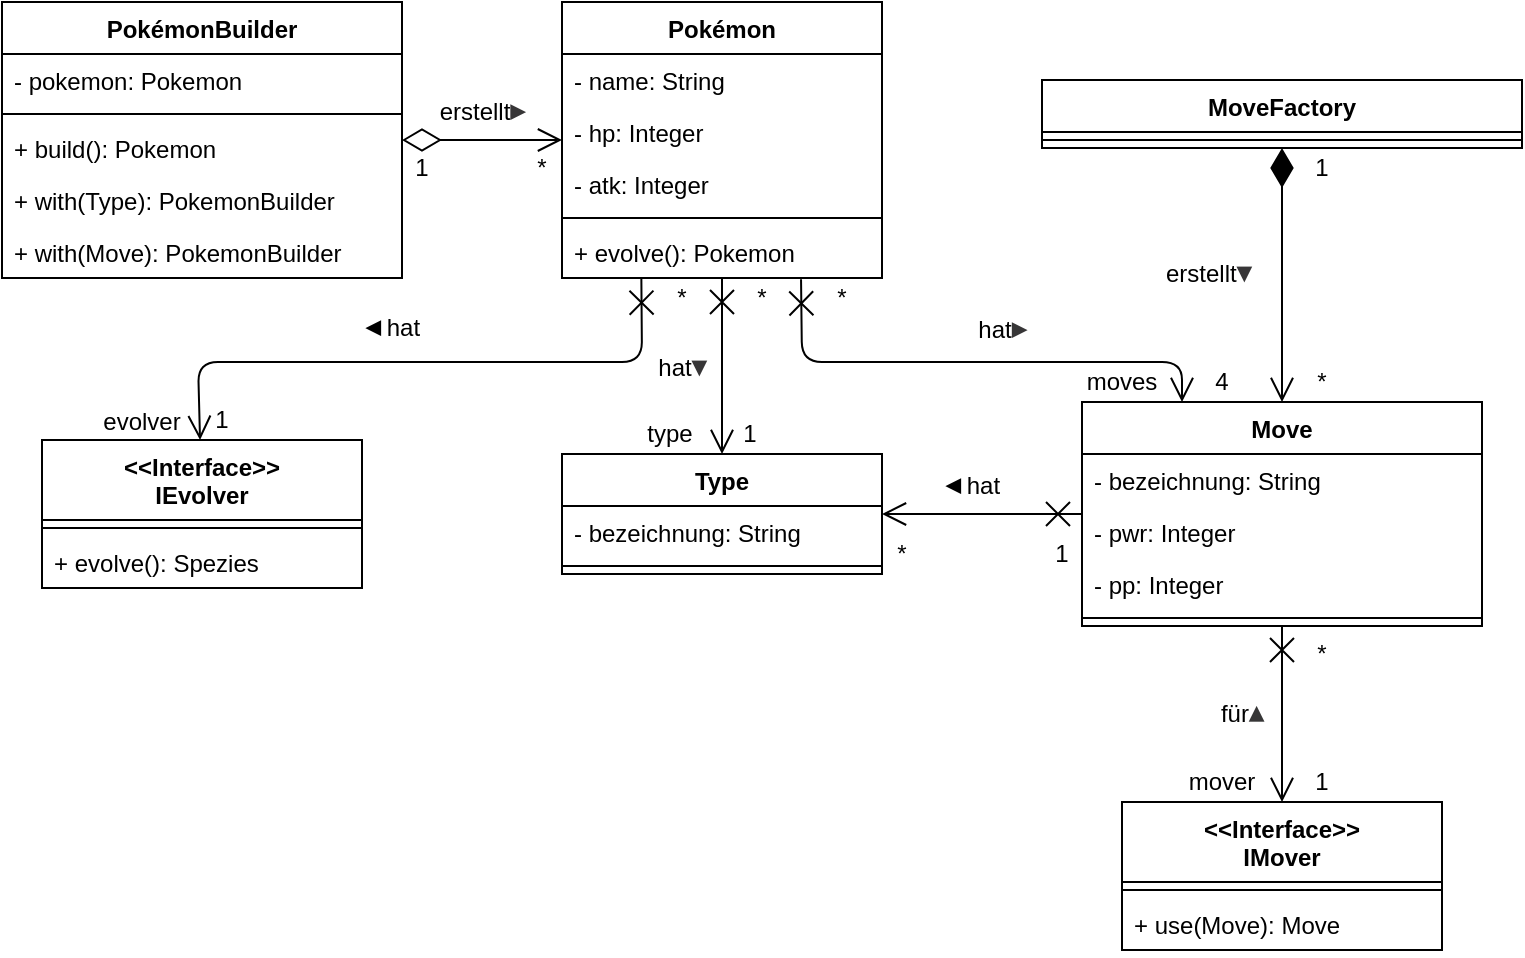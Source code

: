 <mxfile version="15.1.3" type="device"><diagram id="-PFFVhAdtls2zsqNMGHh" name="Seite-1"><mxGraphModel dx="1086" dy="806" grid="1" gridSize="10" guides="1" tooltips="1" connect="1" arrows="1" fold="1" page="1" pageScale="1" pageWidth="827" pageHeight="1169" math="0" shadow="0"><root><mxCell id="0"/><mxCell id="1" parent="0"/><mxCell id="fDHwg2atX84vYEA_0N4M-1" value="Pokémon" style="swimlane;fontStyle=1;align=center;verticalAlign=top;childLayout=stackLayout;horizontal=1;startSize=26;horizontalStack=0;resizeParent=1;resizeParentMax=0;resizeLast=0;collapsible=1;marginBottom=0;" parent="1" vertex="1"><mxGeometry x="320" y="40" width="160" height="138" as="geometry"/></mxCell><mxCell id="fDHwg2atX84vYEA_0N4M-2" value="- name: String" style="text;strokeColor=none;fillColor=none;align=left;verticalAlign=top;spacingLeft=4;spacingRight=4;overflow=hidden;rotatable=0;points=[[0,0.5],[1,0.5]];portConstraint=eastwest;" parent="fDHwg2atX84vYEA_0N4M-1" vertex="1"><mxGeometry y="26" width="160" height="26" as="geometry"/></mxCell><mxCell id="fDHwg2atX84vYEA_0N4M-5" value="- hp: Integer" style="text;strokeColor=none;fillColor=none;align=left;verticalAlign=top;spacingLeft=4;spacingRight=4;overflow=hidden;rotatable=0;points=[[0,0.5],[1,0.5]];portConstraint=eastwest;" parent="fDHwg2atX84vYEA_0N4M-1" vertex="1"><mxGeometry y="52" width="160" height="26" as="geometry"/></mxCell><mxCell id="fDHwg2atX84vYEA_0N4M-6" value="- atk: Integer" style="text;strokeColor=none;fillColor=none;align=left;verticalAlign=top;spacingLeft=4;spacingRight=4;overflow=hidden;rotatable=0;points=[[0,0.5],[1,0.5]];portConstraint=eastwest;" parent="fDHwg2atX84vYEA_0N4M-1" vertex="1"><mxGeometry y="78" width="160" height="26" as="geometry"/></mxCell><mxCell id="fDHwg2atX84vYEA_0N4M-3" value="" style="line;strokeWidth=1;fillColor=none;align=left;verticalAlign=middle;spacingTop=-1;spacingLeft=3;spacingRight=3;rotatable=0;labelPosition=right;points=[];portConstraint=eastwest;" parent="fDHwg2atX84vYEA_0N4M-1" vertex="1"><mxGeometry y="104" width="160" height="8" as="geometry"/></mxCell><mxCell id="fDHwg2atX84vYEA_0N4M-52" value="+ evolve(): Pokemon" style="text;strokeColor=none;fillColor=none;align=left;verticalAlign=top;spacingLeft=4;spacingRight=4;overflow=hidden;rotatable=0;points=[[0,0.5],[1,0.5]];portConstraint=eastwest;" parent="fDHwg2atX84vYEA_0N4M-1" vertex="1"><mxGeometry y="112" width="160" height="26" as="geometry"/></mxCell><mxCell id="fDHwg2atX84vYEA_0N4M-9" value="PokémonBuilder" style="swimlane;fontStyle=1;align=center;verticalAlign=top;childLayout=stackLayout;horizontal=1;startSize=26;horizontalStack=0;resizeParent=1;resizeParentMax=0;resizeLast=0;collapsible=1;marginBottom=0;" parent="1" vertex="1"><mxGeometry x="40" y="40" width="200" height="138" as="geometry"/></mxCell><mxCell id="fDHwg2atX84vYEA_0N4M-16" value="- pokemon: Pokemon" style="text;strokeColor=none;fillColor=none;align=left;verticalAlign=top;spacingLeft=4;spacingRight=4;overflow=hidden;rotatable=0;points=[[0,0.5],[1,0.5]];portConstraint=eastwest;" parent="fDHwg2atX84vYEA_0N4M-9" vertex="1"><mxGeometry y="26" width="200" height="26" as="geometry"/></mxCell><mxCell id="fDHwg2atX84vYEA_0N4M-11" value="" style="line;strokeWidth=1;fillColor=none;align=left;verticalAlign=middle;spacingTop=-1;spacingLeft=3;spacingRight=3;rotatable=0;labelPosition=right;points=[];portConstraint=eastwest;" parent="fDHwg2atX84vYEA_0N4M-9" vertex="1"><mxGeometry y="52" width="200" height="8" as="geometry"/></mxCell><mxCell id="fDHwg2atX84vYEA_0N4M-67" value="+ build(): Pokemon" style="text;strokeColor=none;fillColor=none;align=left;verticalAlign=top;spacingLeft=4;spacingRight=4;overflow=hidden;rotatable=0;points=[[0,0.5],[1,0.5]];portConstraint=eastwest;" parent="fDHwg2atX84vYEA_0N4M-9" vertex="1"><mxGeometry y="60" width="200" height="26" as="geometry"/></mxCell><mxCell id="fDHwg2atX84vYEA_0N4M-17" value="+ with(Type): PokemonBuilder" style="text;strokeColor=none;fillColor=none;align=left;verticalAlign=top;spacingLeft=4;spacingRight=4;overflow=hidden;rotatable=0;points=[[0,0.5],[1,0.5]];portConstraint=eastwest;" parent="fDHwg2atX84vYEA_0N4M-9" vertex="1"><mxGeometry y="86" width="200" height="26" as="geometry"/></mxCell><mxCell id="fDHwg2atX84vYEA_0N4M-68" value="+ with(Move): PokemonBuilder" style="text;strokeColor=none;fillColor=none;align=left;verticalAlign=top;spacingLeft=4;spacingRight=4;overflow=hidden;rotatable=0;points=[[0,0.5],[1,0.5]];portConstraint=eastwest;" parent="fDHwg2atX84vYEA_0N4M-9" vertex="1"><mxGeometry y="112" width="200" height="26" as="geometry"/></mxCell><mxCell id="fDHwg2atX84vYEA_0N4M-18" value="Move" style="swimlane;fontStyle=1;align=center;verticalAlign=top;childLayout=stackLayout;horizontal=1;startSize=26;horizontalStack=0;resizeParent=1;resizeParentMax=0;resizeLast=0;collapsible=1;marginBottom=0;" parent="1" vertex="1"><mxGeometry x="580" y="240" width="200" height="112" as="geometry"/></mxCell><mxCell id="fDHwg2atX84vYEA_0N4M-19" value="- bezeichnung: String" style="text;strokeColor=none;fillColor=none;align=left;verticalAlign=top;spacingLeft=4;spacingRight=4;overflow=hidden;rotatable=0;points=[[0,0.5],[1,0.5]];portConstraint=eastwest;" parent="fDHwg2atX84vYEA_0N4M-18" vertex="1"><mxGeometry y="26" width="200" height="26" as="geometry"/></mxCell><mxCell id="fDHwg2atX84vYEA_0N4M-20" value="- pwr: Integer" style="text;strokeColor=none;fillColor=none;align=left;verticalAlign=top;spacingLeft=4;spacingRight=4;overflow=hidden;rotatable=0;points=[[0,0.5],[1,0.5]];portConstraint=eastwest;" parent="fDHwg2atX84vYEA_0N4M-18" vertex="1"><mxGeometry y="52" width="200" height="26" as="geometry"/></mxCell><mxCell id="fDHwg2atX84vYEA_0N4M-21" value="- pp: Integer" style="text;strokeColor=none;fillColor=none;align=left;verticalAlign=top;spacingLeft=4;spacingRight=4;overflow=hidden;rotatable=0;points=[[0,0.5],[1,0.5]];portConstraint=eastwest;" parent="fDHwg2atX84vYEA_0N4M-18" vertex="1"><mxGeometry y="78" width="200" height="26" as="geometry"/></mxCell><mxCell id="fDHwg2atX84vYEA_0N4M-22" value="" style="line;strokeWidth=1;fillColor=none;align=left;verticalAlign=middle;spacingTop=-1;spacingLeft=3;spacingRight=3;rotatable=0;labelPosition=right;points=[];portConstraint=eastwest;" parent="fDHwg2atX84vYEA_0N4M-18" vertex="1"><mxGeometry y="104" width="200" height="8" as="geometry"/></mxCell><mxCell id="fDHwg2atX84vYEA_0N4M-26" value="Type" style="swimlane;fontStyle=1;align=center;verticalAlign=top;childLayout=stackLayout;horizontal=1;startSize=26;horizontalStack=0;resizeParent=1;resizeParentMax=0;resizeLast=0;collapsible=1;marginBottom=0;" parent="1" vertex="1"><mxGeometry x="320" y="266" width="160" height="60" as="geometry"/></mxCell><mxCell id="fDHwg2atX84vYEA_0N4M-27" value="- bezeichnung: String" style="text;strokeColor=none;fillColor=none;align=left;verticalAlign=top;spacingLeft=4;spacingRight=4;overflow=hidden;rotatable=0;points=[[0,0.5],[1,0.5]];portConstraint=eastwest;" parent="fDHwg2atX84vYEA_0N4M-26" vertex="1"><mxGeometry y="26" width="160" height="26" as="geometry"/></mxCell><mxCell id="fDHwg2atX84vYEA_0N4M-30" value="" style="line;strokeWidth=1;fillColor=none;align=left;verticalAlign=middle;spacingTop=-1;spacingLeft=3;spacingRight=3;rotatable=0;labelPosition=right;points=[];portConstraint=eastwest;" parent="fDHwg2atX84vYEA_0N4M-26" vertex="1"><mxGeometry y="52" width="160" height="8" as="geometry"/></mxCell><mxCell id="fDHwg2atX84vYEA_0N4M-53" value="" style="endArrow=open;html=1;startArrow=diamondThin;startFill=0;startSize=17;endFill=0;endSize=10;" parent="1" source="fDHwg2atX84vYEA_0N4M-9" target="fDHwg2atX84vYEA_0N4M-1" edge="1"><mxGeometry width="50" height="50" relative="1" as="geometry"><mxPoint x="460" y="430" as="sourcePoint"/><mxPoint x="510" y="380" as="targetPoint"/></mxGeometry></mxCell><mxCell id="fDHwg2atX84vYEA_0N4M-54" value="" style="endArrow=open;html=1;startArrow=cross;startFill=0;startSize=10;endFill=0;endSize=10;" parent="1" source="fDHwg2atX84vYEA_0N4M-1" target="fDHwg2atX84vYEA_0N4M-26" edge="1"><mxGeometry width="50" height="50" relative="1" as="geometry"><mxPoint x="210" y="158" as="sourcePoint"/><mxPoint x="330.0" y="158" as="targetPoint"/></mxGeometry></mxCell><mxCell id="fDHwg2atX84vYEA_0N4M-55" value="" style="endArrow=open;html=1;startArrow=cross;startFill=0;startSize=10;endFill=0;endSize=10;exitX=0.248;exitY=1.013;exitDx=0;exitDy=0;exitPerimeter=0;" parent="1" source="fDHwg2atX84vYEA_0N4M-52" target="fDHwg2atX84vYEA_0N4M-60" edge="1"><mxGeometry width="50" height="50" relative="1" as="geometry"><mxPoint x="410.0" y="266" as="sourcePoint"/><mxPoint x="120" y="240" as="targetPoint"/><Array as="points"><mxPoint x="360" y="220"/><mxPoint x="138" y="220"/></Array></mxGeometry></mxCell><mxCell id="fDHwg2atX84vYEA_0N4M-56" value="" style="endArrow=open;html=1;startArrow=cross;startFill=0;startSize=10;endFill=0;endSize=10;exitX=0.747;exitY=1.026;exitDx=0;exitDy=0;entryX=0.25;entryY=0;entryDx=0;entryDy=0;exitPerimeter=0;" parent="1" source="fDHwg2atX84vYEA_0N4M-52" target="fDHwg2atX84vYEA_0N4M-18" edge="1"><mxGeometry width="50" height="50" relative="1" as="geometry"><mxPoint x="330.0" y="227" as="sourcePoint"/><mxPoint x="130" y="330" as="targetPoint"/><Array as="points"><mxPoint x="440" y="220"/><mxPoint x="630" y="220"/></Array></mxGeometry></mxCell><mxCell id="fDHwg2atX84vYEA_0N4M-60" value="&lt;&lt;Interface&gt;&gt;&#10;IEvolver" style="swimlane;fontStyle=1;align=center;verticalAlign=top;childLayout=stackLayout;horizontal=1;startSize=40;horizontalStack=0;resizeParent=1;resizeParentMax=0;resizeLast=0;collapsible=1;marginBottom=0;" parent="1" vertex="1"><mxGeometry x="60" y="259" width="160" height="74" as="geometry"/></mxCell><mxCell id="fDHwg2atX84vYEA_0N4M-64" value="" style="line;strokeWidth=1;fillColor=none;align=left;verticalAlign=middle;spacingTop=-1;spacingLeft=3;spacingRight=3;rotatable=0;labelPosition=right;points=[];portConstraint=eastwest;" parent="fDHwg2atX84vYEA_0N4M-60" vertex="1"><mxGeometry y="40" width="160" height="8" as="geometry"/></mxCell><mxCell id="fDHwg2atX84vYEA_0N4M-65" value="+ evolve(): Spezies" style="text;strokeColor=none;fillColor=none;align=left;verticalAlign=top;spacingLeft=4;spacingRight=4;overflow=hidden;rotatable=0;points=[[0,0.5],[1,0.5]];portConstraint=eastwest;" parent="fDHwg2atX84vYEA_0N4M-60" vertex="1"><mxGeometry y="48" width="160" height="26" as="geometry"/></mxCell><mxCell id="fDHwg2atX84vYEA_0N4M-69" value="MoveFactory" style="swimlane;fontStyle=1;align=center;verticalAlign=top;childLayout=stackLayout;horizontal=1;startSize=26;horizontalStack=0;resizeParent=1;resizeParentMax=0;resizeLast=0;collapsible=1;marginBottom=0;" parent="1" vertex="1"><mxGeometry x="560" y="79" width="240" height="34" as="geometry"/></mxCell><mxCell id="fDHwg2atX84vYEA_0N4M-73" value="" style="line;strokeWidth=1;fillColor=none;align=left;verticalAlign=middle;spacingTop=-1;spacingLeft=3;spacingRight=3;rotatable=0;labelPosition=right;points=[];portConstraint=eastwest;" parent="fDHwg2atX84vYEA_0N4M-69" vertex="1"><mxGeometry y="26" width="240" height="8" as="geometry"/></mxCell><mxCell id="fDHwg2atX84vYEA_0N4M-77" value="" style="endArrow=open;html=1;startArrow=diamondThin;startFill=1;startSize=17;endFill=0;endSize=10;" parent="1" source="fDHwg2atX84vYEA_0N4M-69" target="fDHwg2atX84vYEA_0N4M-18" edge="1"><mxGeometry width="50" height="50" relative="1" as="geometry"><mxPoint x="990" y="370" as="sourcePoint"/><mxPoint x="330" y="115.0" as="targetPoint"/></mxGeometry></mxCell><mxCell id="fDHwg2atX84vYEA_0N4M-78" value="&lt;&lt;Interface&gt;&gt;&#10;IMover" style="swimlane;fontStyle=1;align=center;verticalAlign=top;childLayout=stackLayout;horizontal=1;startSize=40;horizontalStack=0;resizeParent=1;resizeParentMax=0;resizeLast=0;collapsible=1;marginBottom=0;" parent="1" vertex="1"><mxGeometry x="600" y="440" width="160" height="74" as="geometry"/></mxCell><mxCell id="fDHwg2atX84vYEA_0N4M-79" value="" style="line;strokeWidth=1;fillColor=none;align=left;verticalAlign=middle;spacingTop=-1;spacingLeft=3;spacingRight=3;rotatable=0;labelPosition=right;points=[];portConstraint=eastwest;" parent="fDHwg2atX84vYEA_0N4M-78" vertex="1"><mxGeometry y="40" width="160" height="8" as="geometry"/></mxCell><mxCell id="fDHwg2atX84vYEA_0N4M-80" value="+ use(Move): Move" style="text;strokeColor=none;fillColor=none;align=left;verticalAlign=top;spacingLeft=4;spacingRight=4;overflow=hidden;rotatable=0;points=[[0,0.5],[1,0.5]];portConstraint=eastwest;" parent="fDHwg2atX84vYEA_0N4M-78" vertex="1"><mxGeometry y="48" width="160" height="26" as="geometry"/></mxCell><mxCell id="fDHwg2atX84vYEA_0N4M-82" value="" style="endArrow=open;html=1;startArrow=cross;startFill=0;startSize=10;endFill=0;endSize=10;" parent="1" source="fDHwg2atX84vYEA_0N4M-18" target="fDHwg2atX84vYEA_0N4M-78" edge="1"><mxGeometry width="50" height="50" relative="1" as="geometry"><mxPoint x="130" y="446" as="sourcePoint"/><mxPoint x="130" y="570" as="targetPoint"/></mxGeometry></mxCell><mxCell id="fDHwg2atX84vYEA_0N4M-83" value="1" style="text;html=1;strokeColor=none;fillColor=none;align=center;verticalAlign=middle;whiteSpace=wrap;rounded=0;" parent="1" vertex="1"><mxGeometry x="230" y="113" width="40" height="20" as="geometry"/></mxCell><mxCell id="fDHwg2atX84vYEA_0N4M-84" value="*" style="text;html=1;strokeColor=none;fillColor=none;align=center;verticalAlign=middle;whiteSpace=wrap;rounded=0;" parent="1" vertex="1"><mxGeometry x="290" y="113" width="40" height="20" as="geometry"/></mxCell><mxCell id="fDHwg2atX84vYEA_0N4M-86" value="1" style="text;html=1;strokeColor=none;fillColor=none;align=center;verticalAlign=middle;whiteSpace=wrap;rounded=0;" parent="1" vertex="1"><mxGeometry x="680" y="113" width="40" height="20" as="geometry"/></mxCell><mxCell id="fDHwg2atX84vYEA_0N4M-87" value="*" style="text;html=1;strokeColor=none;fillColor=none;align=center;verticalAlign=middle;whiteSpace=wrap;rounded=0;" parent="1" vertex="1"><mxGeometry x="680" y="220" width="40" height="20" as="geometry"/></mxCell><mxCell id="fDHwg2atX84vYEA_0N4M-93" value="1" style="text;html=1;strokeColor=none;fillColor=none;align=center;verticalAlign=middle;whiteSpace=wrap;rounded=0;" parent="1" vertex="1"><mxGeometry x="130" y="239" width="40" height="20" as="geometry"/></mxCell><mxCell id="fDHwg2atX84vYEA_0N4M-94" value="4" style="text;html=1;strokeColor=none;fillColor=none;align=center;verticalAlign=middle;whiteSpace=wrap;rounded=0;" parent="1" vertex="1"><mxGeometry x="630" y="220" width="40" height="20" as="geometry"/></mxCell><mxCell id="fDHwg2atX84vYEA_0N4M-95" value="1" style="text;html=1;strokeColor=none;fillColor=none;align=center;verticalAlign=middle;whiteSpace=wrap;rounded=0;" parent="1" vertex="1"><mxGeometry x="394" y="246" width="40" height="20" as="geometry"/></mxCell><mxCell id="fDHwg2atX84vYEA_0N4M-96" value="*" style="text;html=1;strokeColor=none;fillColor=none;align=center;verticalAlign=middle;whiteSpace=wrap;rounded=0;" parent="1" vertex="1"><mxGeometry x="360" y="178" width="40" height="20" as="geometry"/></mxCell><mxCell id="fDHwg2atX84vYEA_0N4M-97" value="*" style="text;html=1;strokeColor=none;fillColor=none;align=center;verticalAlign=middle;whiteSpace=wrap;rounded=0;" parent="1" vertex="1"><mxGeometry x="400" y="178" width="40" height="20" as="geometry"/></mxCell><mxCell id="fDHwg2atX84vYEA_0N4M-98" value="*" style="text;html=1;strokeColor=none;fillColor=none;align=center;verticalAlign=middle;whiteSpace=wrap;rounded=0;" parent="1" vertex="1"><mxGeometry x="440" y="178" width="40" height="20" as="geometry"/></mxCell><mxCell id="fDHwg2atX84vYEA_0N4M-99" value="erstellt&lt;span style=&quot;color: rgb(55 , 54 , 55)&quot;&gt;&lt;b&gt;&lt;font style=&quot;font-size: 14px&quot;&gt;▸&lt;/font&gt;&lt;/b&gt;&lt;/span&gt;" style="text;html=1;strokeColor=none;fillColor=none;align=center;verticalAlign=middle;whiteSpace=wrap;rounded=0;" parent="1" vertex="1"><mxGeometry x="240" y="79" width="80" height="30" as="geometry"/></mxCell><mxCell id="fDHwg2atX84vYEA_0N4M-100" value="&lt;font&gt;hat&lt;/font&gt;&lt;font style=&quot;color: rgb(55 , 54 , 55) ; font-weight: bold ; font-size: 14px&quot;&gt;▾&lt;/font&gt;" style="text;html=1;strokeColor=none;fillColor=none;align=center;verticalAlign=middle;whiteSpace=wrap;rounded=0;" parent="1" vertex="1"><mxGeometry x="360" y="207" width="40" height="30" as="geometry"/></mxCell><mxCell id="fDHwg2atX84vYEA_0N4M-101" value="&lt;font&gt;hat&lt;/font&gt;&lt;font style=&quot;color: rgb(55 , 54 , 55) ; font-weight: bold ; font-size: 14px&quot;&gt;▸&lt;/font&gt;" style="text;html=1;strokeColor=none;fillColor=none;align=center;verticalAlign=middle;whiteSpace=wrap;rounded=0;" parent="1" vertex="1"><mxGeometry x="500" y="190" width="80" height="25" as="geometry"/></mxCell><mxCell id="fDHwg2atX84vYEA_0N4M-103" value="&lt;font&gt;für&lt;/font&gt;&lt;font style=&quot;color: rgb(55 , 54 , 55) ; font-weight: bold ; font-size: 14px&quot;&gt;▴&lt;/font&gt;" style="text;html=1;strokeColor=none;fillColor=none;align=center;verticalAlign=middle;whiteSpace=wrap;rounded=0;" parent="1" vertex="1"><mxGeometry x="640" y="380" width="40" height="30" as="geometry"/></mxCell><mxCell id="fDHwg2atX84vYEA_0N4M-104" value="evolver" style="text;html=1;strokeColor=none;fillColor=none;align=center;verticalAlign=middle;whiteSpace=wrap;rounded=0;" parent="1" vertex="1"><mxGeometry x="90" y="240" width="40" height="20" as="geometry"/></mxCell><mxCell id="fDHwg2atX84vYEA_0N4M-105" value="mover" style="text;html=1;strokeColor=none;fillColor=none;align=center;verticalAlign=middle;whiteSpace=wrap;rounded=0;" parent="1" vertex="1"><mxGeometry x="630" y="420" width="40" height="20" as="geometry"/></mxCell><mxCell id="fDHwg2atX84vYEA_0N4M-106" value="1" style="text;html=1;strokeColor=none;fillColor=none;align=center;verticalAlign=middle;whiteSpace=wrap;rounded=0;" parent="1" vertex="1"><mxGeometry x="680" y="420" width="40" height="20" as="geometry"/></mxCell><mxCell id="fDHwg2atX84vYEA_0N4M-107" value="*" style="text;html=1;strokeColor=none;fillColor=none;align=center;verticalAlign=middle;whiteSpace=wrap;rounded=0;" parent="1" vertex="1"><mxGeometry x="680" y="356" width="40" height="20" as="geometry"/></mxCell><mxCell id="fDHwg2atX84vYEA_0N4M-108" value="&lt;span style=&quot;color: rgb(0 , 0 , 0) ; font-family: &amp;#34;helvetica&amp;#34; ; font-style: normal ; letter-spacing: normal ; text-align: center ; text-indent: 0px ; text-transform: none ; word-spacing: 0px ; display: inline ; float: none&quot;&gt;&lt;font size=&quot;1&quot;&gt;&lt;b style=&quot;font-size: 14px&quot;&gt;◂&lt;/b&gt;&lt;/font&gt;&lt;/span&gt;&lt;span style=&quot;color: rgb(0 , 0 , 0) ; font-family: &amp;#34;helvetica&amp;#34; ; font-size: 12px ; font-style: normal ; font-weight: 400 ; letter-spacing: normal ; text-align: center ; text-indent: 0px ; text-transform: none ; word-spacing: 0px ; display: inline ; float: none&quot;&gt;&amp;nbsp;hat&lt;/span&gt;" style="text;whiteSpace=wrap;html=1;fontSize=14;fontFamily=Helvetica;" parent="1" vertex="1"><mxGeometry x="220" y="187" width="40" height="30" as="geometry"/></mxCell><mxCell id="fDHwg2atX84vYEA_0N4M-109" value="&lt;div style=&quot;&quot;&gt;&lt;span&gt;erstellt&lt;/span&gt;&lt;b style=&quot;color: rgb(55 , 54 , 55) ; font-size: 14px&quot;&gt;▾&lt;/b&gt;&lt;/div&gt;" style="text;html=1;strokeColor=none;fillColor=none;align=left;verticalAlign=middle;whiteSpace=wrap;rounded=0;" parent="1" vertex="1"><mxGeometry x="620" y="160" width="60" height="30" as="geometry"/></mxCell><mxCell id="204VMOM1h7FEhg9SyEo9-1" value="" style="endArrow=open;html=1;startArrow=cross;startFill=0;startSize=10;endFill=0;endSize=10;" parent="1" source="fDHwg2atX84vYEA_0N4M-18" target="fDHwg2atX84vYEA_0N4M-26" edge="1"><mxGeometry width="50" height="50" relative="1" as="geometry"><mxPoint x="410.0" y="266" as="sourcePoint"/><mxPoint x="410.0" y="395" as="targetPoint"/></mxGeometry></mxCell><mxCell id="204VMOM1h7FEhg9SyEo9-2" value="&lt;span style=&quot;color: rgb(0 , 0 , 0) ; font-family: &amp;#34;helvetica&amp;#34; ; font-style: normal ; letter-spacing: normal ; text-align: center ; text-indent: 0px ; text-transform: none ; word-spacing: 0px ; display: inline ; float: none&quot;&gt;&lt;font size=&quot;1&quot;&gt;&lt;b style=&quot;font-size: 14px&quot;&gt;◂&lt;/b&gt;&lt;/font&gt;&lt;/span&gt;&lt;span style=&quot;color: rgb(0 , 0 , 0) ; font-family: &amp;#34;helvetica&amp;#34; ; font-size: 12px ; font-style: normal ; font-weight: 400 ; letter-spacing: normal ; text-align: center ; text-indent: 0px ; text-transform: none ; word-spacing: 0px ; display: inline ; float: none&quot;&gt;&amp;nbsp;hat&lt;/span&gt;" style="text;whiteSpace=wrap;html=1;fontSize=14;fontFamily=Helvetica;" parent="1" vertex="1"><mxGeometry x="510" y="266" width="40" height="30" as="geometry"/></mxCell><mxCell id="NyfO9u9fRzsM6dzjHSlN-1" value="1" style="text;html=1;strokeColor=none;fillColor=none;align=center;verticalAlign=middle;whiteSpace=wrap;rounded=0;" parent="1" vertex="1"><mxGeometry x="550" y="306" width="40" height="20" as="geometry"/></mxCell><mxCell id="NyfO9u9fRzsM6dzjHSlN-2" value="*" style="text;html=1;strokeColor=none;fillColor=none;align=center;verticalAlign=middle;whiteSpace=wrap;rounded=0;" parent="1" vertex="1"><mxGeometry x="470" y="306" width="40" height="20" as="geometry"/></mxCell><mxCell id="NyfO9u9fRzsM6dzjHSlN-3" value="type" style="text;html=1;strokeColor=none;fillColor=none;align=center;verticalAlign=middle;whiteSpace=wrap;rounded=0;" parent="1" vertex="1"><mxGeometry x="354" y="246" width="40" height="20" as="geometry"/></mxCell><mxCell id="NyfO9u9fRzsM6dzjHSlN-4" value="moves" style="text;html=1;strokeColor=none;fillColor=none;align=center;verticalAlign=middle;whiteSpace=wrap;rounded=0;" parent="1" vertex="1"><mxGeometry x="580" y="220" width="40" height="20" as="geometry"/></mxCell></root></mxGraphModel></diagram></mxfile>